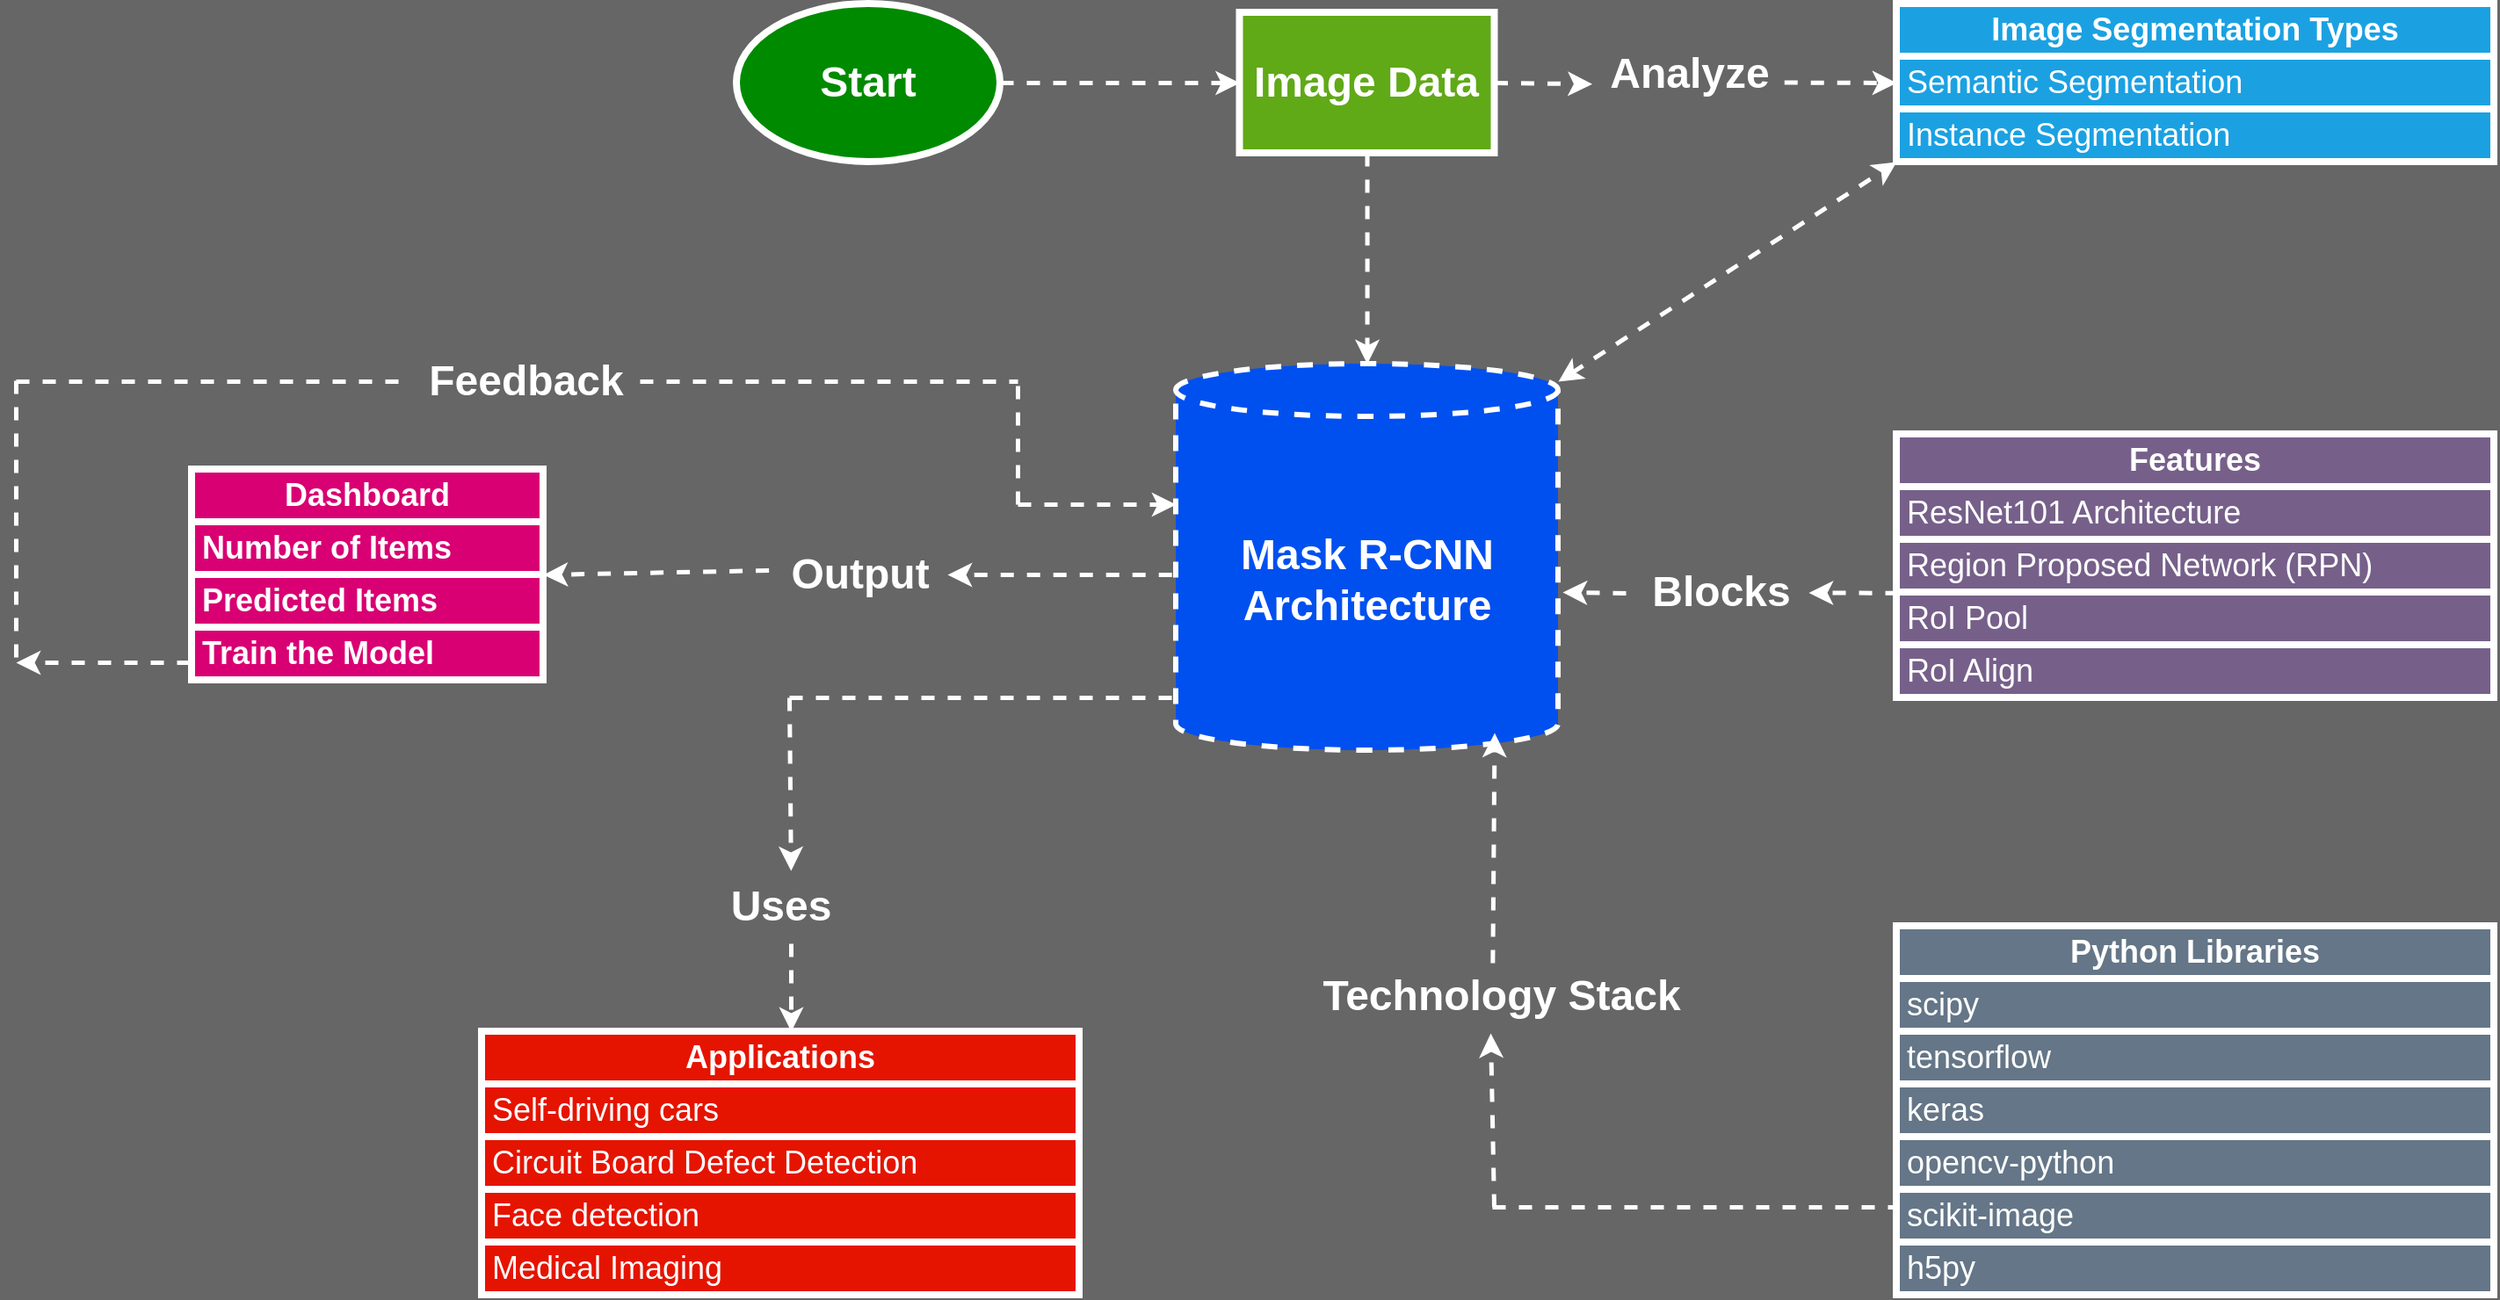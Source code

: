 <mxfile version="21.8.1" type="github" pages="3">
  <diagram name="Image Segmentation" id="VDZbJDNXe66LChUHXBfJ">
    <mxGraphModel dx="1050" dy="566" grid="1" gridSize="10" guides="1" tooltips="1" connect="1" arrows="1" fold="1" page="1" pageScale="1" pageWidth="850" pageHeight="1100" background="#666666" math="0" shadow="0">
      <root>
        <mxCell id="0" />
        <mxCell id="1" parent="0" />
        <mxCell id="cI-3nXPEl3pSKGc8Bn7F-7" style="edgeStyle=orthogonalEdgeStyle;rounded=0;orthogonalLoop=1;jettySize=auto;html=1;exitX=1;exitY=0.5;exitDx=0;exitDy=0;strokeWidth=2.5;strokeColor=#FFFFFF;dashed=1;" parent="1" source="cI-3nXPEl3pSKGc8Bn7F-1" target="cI-3nXPEl3pSKGc8Bn7F-5" edge="1">
          <mxGeometry relative="1" as="geometry" />
        </mxCell>
        <mxCell id="cI-3nXPEl3pSKGc8Bn7F-1" value="&lt;font color=&quot;#ffffff&quot; size=&quot;1&quot; style=&quot;&quot;&gt;&lt;b style=&quot;font-size: 24px;&quot;&gt;Start&lt;/b&gt;&lt;/font&gt;" style="ellipse;whiteSpace=wrap;html=1;fillColor=#008a00;strokeColor=#FFFFFF;strokeWidth=4;fontColor=#ffffff;" parent="1" vertex="1">
          <mxGeometry x="490" y="115" width="150" height="90" as="geometry" />
        </mxCell>
        <mxCell id="cI-3nXPEl3pSKGc8Bn7F-3" value="&lt;font style=&quot;font-size: 24px;&quot;&gt;&lt;b&gt;Mask R-CNN Architecture&lt;/b&gt;&lt;/font&gt;" style="shape=cylinder3;whiteSpace=wrap;html=1;boundedLbl=1;backgroundOutline=1;size=15;fillColor=#0050ef;strokeColor=#FFFFFF;strokeWidth=3;fontColor=#ffffff;dashed=1;" parent="1" vertex="1">
          <mxGeometry x="740" y="320" width="217.5" height="220" as="geometry" />
        </mxCell>
        <mxCell id="cI-3nXPEl3pSKGc8Bn7F-8" style="edgeStyle=orthogonalEdgeStyle;rounded=0;orthogonalLoop=1;jettySize=auto;html=1;exitX=0.5;exitY=1;exitDx=0;exitDy=0;strokeWidth=2.5;strokeColor=#FFFFFF;dashed=1;" parent="1" source="cI-3nXPEl3pSKGc8Bn7F-5" target="cI-3nXPEl3pSKGc8Bn7F-3" edge="1">
          <mxGeometry relative="1" as="geometry" />
        </mxCell>
        <mxCell id="cI-3nXPEl3pSKGc8Bn7F-5" value="&lt;font style=&quot;font-size: 24px;&quot;&gt;&lt;b&gt;Image Data&lt;/b&gt;&lt;/font&gt;" style="rounded=0;whiteSpace=wrap;html=1;fillColor=#60a917;strokeColor=#FFFFFF;strokeWidth=4;fontColor=#ffffff;" parent="1" vertex="1">
          <mxGeometry x="776.25" y="120" width="145" height="80" as="geometry" />
        </mxCell>
        <mxCell id="cI-3nXPEl3pSKGc8Bn7F-9" value="&lt;font style=&quot;font-size: 18px;&quot;&gt;&lt;b&gt;Dashboard&lt;/b&gt;&lt;/font&gt;" style="swimlane;fontStyle=0;childLayout=stackLayout;horizontal=1;startSize=30;horizontalStack=0;resizeParent=1;resizeParentMax=0;resizeLast=0;collapsible=1;marginBottom=0;whiteSpace=wrap;html=1;fillColor=#d80073;strokeColor=#FFFFFF;strokeWidth=4;fontColor=#ffffff;" parent="1" vertex="1">
          <mxGeometry x="180" y="380" width="200" height="120" as="geometry" />
        </mxCell>
        <mxCell id="cI-3nXPEl3pSKGc8Bn7F-10" value="&lt;font style=&quot;font-size: 18px;&quot;&gt;&lt;b&gt;Number of Items&lt;/b&gt;&lt;/font&gt;" style="text;strokeColor=#FFFFFF;fillColor=#d80073;align=left;verticalAlign=middle;spacingLeft=4;spacingRight=4;overflow=hidden;points=[[0,0.5],[1,0.5]];portConstraint=eastwest;rotatable=0;whiteSpace=wrap;html=1;strokeWidth=4;fontColor=#ffffff;" parent="cI-3nXPEl3pSKGc8Bn7F-9" vertex="1">
          <mxGeometry y="30" width="200" height="30" as="geometry" />
        </mxCell>
        <mxCell id="cI-3nXPEl3pSKGc8Bn7F-11" value="&lt;font style=&quot;font-size: 18px;&quot;&gt;&lt;b&gt;Predicted Items&lt;/b&gt;&lt;/font&gt;" style="text;strokeColor=#FFFFFF;fillColor=#d80073;align=left;verticalAlign=middle;spacingLeft=4;spacingRight=4;overflow=hidden;points=[[0,0.5],[1,0.5]];portConstraint=eastwest;rotatable=0;whiteSpace=wrap;html=1;fontColor=#ffffff;strokeWidth=4;" parent="cI-3nXPEl3pSKGc8Bn7F-9" vertex="1">
          <mxGeometry y="60" width="200" height="30" as="geometry" />
        </mxCell>
        <mxCell id="cI-3nXPEl3pSKGc8Bn7F-12" value="&lt;font style=&quot;font-size: 18px;&quot;&gt;&lt;b&gt;Train the Model&lt;/b&gt;&lt;/font&gt;" style="text;strokeColor=#FFFFFF;fillColor=#d80073;align=left;verticalAlign=middle;spacingLeft=4;spacingRight=4;overflow=hidden;points=[[0,0.5],[1,0.5]];portConstraint=eastwest;rotatable=0;whiteSpace=wrap;html=1;fontColor=#ffffff;strokeWidth=4;" parent="cI-3nXPEl3pSKGc8Bn7F-9" vertex="1">
          <mxGeometry y="90" width="200" height="30" as="geometry" />
        </mxCell>
        <mxCell id="cI-3nXPEl3pSKGc8Bn7F-20" value="" style="endArrow=none;html=1;rounded=0;strokeWidth=2.5;strokeColor=#FFFFFF;dashed=1;" parent="1" edge="1">
          <mxGeometry width="50" height="50" relative="1" as="geometry">
            <mxPoint x="80" y="487" as="sourcePoint" />
            <mxPoint x="80" y="327" as="targetPoint" />
          </mxGeometry>
        </mxCell>
        <mxCell id="cI-3nXPEl3pSKGc8Bn7F-21" value="" style="endArrow=none;html=1;rounded=0;strokeWidth=2.5;strokeColor=#FFFFFF;dashed=1;" parent="1" edge="1">
          <mxGeometry width="50" height="50" relative="1" as="geometry">
            <mxPoint x="435" y="330" as="sourcePoint" />
            <mxPoint x="650" y="330" as="targetPoint" />
          </mxGeometry>
        </mxCell>
        <mxCell id="cI-3nXPEl3pSKGc8Bn7F-23" value="" style="endArrow=classic;html=1;rounded=0;strokeWidth=2.5;strokeColor=#FFFFFF;dashed=1;" parent="1" edge="1">
          <mxGeometry width="50" height="50" relative="1" as="geometry">
            <mxPoint x="650" y="400" as="sourcePoint" />
            <mxPoint x="740" y="400" as="targetPoint" />
          </mxGeometry>
        </mxCell>
        <mxCell id="cI-3nXPEl3pSKGc8Bn7F-26" value="&lt;font style=&quot;font-size: 18px;&quot;&gt;&lt;b&gt;Features&lt;/b&gt;&lt;/font&gt;" style="swimlane;fontStyle=0;childLayout=stackLayout;horizontal=1;startSize=30;horizontalStack=0;resizeParent=1;resizeParentMax=0;resizeLast=0;collapsible=1;marginBottom=0;whiteSpace=wrap;html=1;fillColor=#76608a;strokeColor=#FFFFFF;strokeWidth=4;fontColor=#ffffff;" parent="1" vertex="1">
          <mxGeometry x="1150" y="360" width="340" height="150" as="geometry" />
        </mxCell>
        <mxCell id="cI-3nXPEl3pSKGc8Bn7F-27" value="&lt;font style=&quot;font-size: 18px;&quot;&gt;ResNet101 Architecture&lt;/font&gt;" style="text;strokeColor=#FFFFFF;fillColor=#76608a;align=left;verticalAlign=middle;spacingLeft=4;spacingRight=4;overflow=hidden;points=[[0,0.5],[1,0.5]];portConstraint=eastwest;rotatable=0;whiteSpace=wrap;html=1;fontColor=#ffffff;strokeWidth=4;" parent="cI-3nXPEl3pSKGc8Bn7F-26" vertex="1">
          <mxGeometry y="30" width="340" height="30" as="geometry" />
        </mxCell>
        <mxCell id="cI-3nXPEl3pSKGc8Bn7F-28" value="&lt;font style=&quot;font-size: 18px;&quot;&gt;Region Proposed Network (RPN)&lt;/font&gt;" style="text;strokeColor=#FFFFFF;fillColor=#76608a;align=left;verticalAlign=middle;spacingLeft=4;spacingRight=4;overflow=hidden;points=[[0,0.5],[1,0.5]];portConstraint=eastwest;rotatable=0;whiteSpace=wrap;html=1;fontColor=#ffffff;strokeWidth=4;" parent="cI-3nXPEl3pSKGc8Bn7F-26" vertex="1">
          <mxGeometry y="60" width="340" height="30" as="geometry" />
        </mxCell>
        <mxCell id="cI-3nXPEl3pSKGc8Bn7F-29" value="&lt;font style=&quot;font-size: 18px;&quot;&gt;RoI Pool&lt;/font&gt;" style="text;strokeColor=#FFFFFF;fillColor=#76608a;align=left;verticalAlign=middle;spacingLeft=4;spacingRight=4;overflow=hidden;points=[[0,0.5],[1,0.5]];portConstraint=eastwest;rotatable=0;whiteSpace=wrap;html=1;fontColor=#ffffff;strokeWidth=4;" parent="cI-3nXPEl3pSKGc8Bn7F-26" vertex="1">
          <mxGeometry y="90" width="340" height="30" as="geometry" />
        </mxCell>
        <mxCell id="cI-3nXPEl3pSKGc8Bn7F-31" value="&lt;font style=&quot;font-size: 18px;&quot;&gt;RoI Align&lt;/font&gt;" style="text;strokeColor=#FFFFFF;fillColor=#76608a;align=left;verticalAlign=middle;spacingLeft=4;spacingRight=4;overflow=hidden;points=[[0,0.5],[1,0.5]];portConstraint=eastwest;rotatable=0;whiteSpace=wrap;html=1;fontColor=#ffffff;strokeWidth=4;" parent="cI-3nXPEl3pSKGc8Bn7F-26" vertex="1">
          <mxGeometry y="120" width="340" height="30" as="geometry" />
        </mxCell>
        <mxCell id="cI-3nXPEl3pSKGc8Bn7F-32" value="" style="endArrow=classic;html=1;rounded=0;exitX=-0.04;exitY=0.512;exitDx=0;exitDy=0;exitPerimeter=0;strokeWidth=2.5;strokeColor=#FFFFFF;dashed=1;" parent="1" source="cI-3nXPEl3pSKGc8Bn7F-68" edge="1">
          <mxGeometry width="50" height="50" relative="1" as="geometry">
            <mxPoint x="1100" y="450" as="sourcePoint" />
            <mxPoint x="960" y="450" as="targetPoint" />
          </mxGeometry>
        </mxCell>
        <mxCell id="cI-3nXPEl3pSKGc8Bn7F-33" value="" style="endArrow=classic;html=1;rounded=0;strokeWidth=2.5;strokeColor=#FFFFFF;entryX=1;entryY=0.5;entryDx=0;entryDy=0;dashed=1;exitX=-0.017;exitY=0.438;exitDx=0;exitDy=0;exitPerimeter=0;" parent="1" source="xGWXvkh0VIw1AhJEihqQ-5" target="cI-3nXPEl3pSKGc8Bn7F-9" edge="1">
          <mxGeometry width="50" height="50" relative="1" as="geometry">
            <mxPoint x="460" y="440" as="sourcePoint" />
            <mxPoint x="615" y="429.66" as="targetPoint" />
          </mxGeometry>
        </mxCell>
        <mxCell id="cI-3nXPEl3pSKGc8Bn7F-36" value="&lt;font style=&quot;font-size: 18px;&quot;&gt;&lt;b&gt;Image Segmentation Types&lt;/b&gt;&lt;/font&gt;" style="swimlane;fontStyle=0;childLayout=stackLayout;horizontal=1;startSize=30;horizontalStack=0;resizeParent=1;resizeParentMax=0;resizeLast=0;collapsible=1;marginBottom=0;whiteSpace=wrap;html=1;fillColor=#1ba1e2;strokeColor=#FFFFFF;strokeWidth=4;fontColor=#ffffff;" parent="1" vertex="1">
          <mxGeometry x="1150" y="115" width="340" height="90" as="geometry" />
        </mxCell>
        <mxCell id="cI-3nXPEl3pSKGc8Bn7F-37" value="&lt;font style=&quot;font-size: 18px;&quot;&gt;Semantic Segmentation&lt;/font&gt;" style="text;strokeColor=#FFFFFF;fillColor=#1ba1e2;align=left;verticalAlign=middle;spacingLeft=4;spacingRight=4;overflow=hidden;points=[[0,0.5],[1,0.5]];portConstraint=eastwest;rotatable=0;whiteSpace=wrap;html=1;fontColor=#ffffff;strokeWidth=4;" parent="cI-3nXPEl3pSKGc8Bn7F-36" vertex="1">
          <mxGeometry y="30" width="340" height="30" as="geometry" />
        </mxCell>
        <mxCell id="cI-3nXPEl3pSKGc8Bn7F-38" value="&lt;font style=&quot;font-size: 18px;&quot;&gt;Instance Segmentation&lt;/font&gt;" style="text;strokeColor=#FFFFFF;fillColor=#1ba1e2;align=left;verticalAlign=middle;spacingLeft=4;spacingRight=4;overflow=hidden;points=[[0,0.5],[1,0.5]];portConstraint=eastwest;rotatable=0;whiteSpace=wrap;html=1;fontColor=#ffffff;strokeWidth=4;" parent="cI-3nXPEl3pSKGc8Bn7F-36" vertex="1">
          <mxGeometry y="60" width="340" height="30" as="geometry" />
        </mxCell>
        <mxCell id="cI-3nXPEl3pSKGc8Bn7F-41" value="" style="endArrow=classic;html=1;rounded=0;entryX=0;entryY=0.5;entryDx=0;entryDy=0;strokeWidth=2.5;strokeColor=#FFFFFF;exitX=0.992;exitY=0.619;exitDx=0;exitDy=0;exitPerimeter=0;dashed=1;" parent="1" source="cI-3nXPEl3pSKGc8Bn7F-64" target="cI-3nXPEl3pSKGc8Bn7F-36" edge="1">
          <mxGeometry width="50" height="50" relative="1" as="geometry">
            <mxPoint x="921.25" y="160" as="sourcePoint" />
            <mxPoint x="971.25" y="110" as="targetPoint" />
          </mxGeometry>
        </mxCell>
        <mxCell id="cI-3nXPEl3pSKGc8Bn7F-46" value="&lt;font style=&quot;font-size: 18px;&quot;&gt;&lt;b&gt;Python Libraries&lt;/b&gt;&lt;/font&gt;" style="swimlane;fontStyle=0;childLayout=stackLayout;horizontal=1;startSize=30;horizontalStack=0;resizeParent=1;resizeParentMax=0;resizeLast=0;collapsible=1;marginBottom=0;whiteSpace=wrap;html=1;fillColor=#647687;strokeColor=#FFFFFF;strokeWidth=4;fontColor=#ffffff;" parent="1" vertex="1">
          <mxGeometry x="1150" y="640" width="340" height="210" as="geometry" />
        </mxCell>
        <mxCell id="cI-3nXPEl3pSKGc8Bn7F-47" value="&lt;font style=&quot;font-size: 18px;&quot;&gt;scipy&lt;span style=&quot;white-space: pre;&quot;&gt;&#x9;&lt;/span&gt;&lt;/font&gt;" style="text;strokeColor=#FFFFFF;fillColor=#647687;align=left;verticalAlign=middle;spacingLeft=4;spacingRight=4;overflow=hidden;points=[[0,0.5],[1,0.5]];portConstraint=eastwest;rotatable=0;whiteSpace=wrap;html=1;fontColor=#ffffff;strokeWidth=4;" parent="cI-3nXPEl3pSKGc8Bn7F-46" vertex="1">
          <mxGeometry y="30" width="340" height="30" as="geometry" />
        </mxCell>
        <mxCell id="cI-3nXPEl3pSKGc8Bn7F-48" value="&lt;font style=&quot;font-size: 18px;&quot;&gt;tensorflow&lt;/font&gt;" style="text;strokeColor=#FFFFFF;fillColor=#647687;align=left;verticalAlign=middle;spacingLeft=4;spacingRight=4;overflow=hidden;points=[[0,0.5],[1,0.5]];portConstraint=eastwest;rotatable=0;whiteSpace=wrap;html=1;fontColor=#ffffff;strokeWidth=4;" parent="cI-3nXPEl3pSKGc8Bn7F-46" vertex="1">
          <mxGeometry y="60" width="340" height="30" as="geometry" />
        </mxCell>
        <mxCell id="cI-3nXPEl3pSKGc8Bn7F-49" value="&lt;font style=&quot;font-size: 18px;&quot;&gt;keras&lt;/font&gt;" style="text;strokeColor=#FFFFFF;fillColor=#647687;align=left;verticalAlign=middle;spacingLeft=4;spacingRight=4;overflow=hidden;points=[[0,0.5],[1,0.5]];portConstraint=eastwest;rotatable=0;whiteSpace=wrap;html=1;fontColor=#ffffff;strokeWidth=4;" parent="cI-3nXPEl3pSKGc8Bn7F-46" vertex="1">
          <mxGeometry y="90" width="340" height="30" as="geometry" />
        </mxCell>
        <mxCell id="cI-3nXPEl3pSKGc8Bn7F-50" value="&lt;span style=&quot;font-size: 18px;&quot;&gt;opencv-python&lt;/span&gt;" style="text;strokeColor=#FFFFFF;fillColor=#647687;align=left;verticalAlign=middle;spacingLeft=4;spacingRight=4;overflow=hidden;points=[[0,0.5],[1,0.5]];portConstraint=eastwest;rotatable=0;whiteSpace=wrap;html=1;fontColor=#ffffff;strokeWidth=4;" parent="cI-3nXPEl3pSKGc8Bn7F-46" vertex="1">
          <mxGeometry y="120" width="340" height="30" as="geometry" />
        </mxCell>
        <mxCell id="cI-3nXPEl3pSKGc8Bn7F-58" value="&lt;span style=&quot;font-size: 18px;&quot;&gt;scikit-image&lt;/span&gt;" style="text;strokeColor=#FFFFFF;fillColor=#647687;align=left;verticalAlign=middle;spacingLeft=4;spacingRight=4;overflow=hidden;points=[[0,0.5],[1,0.5]];portConstraint=eastwest;rotatable=0;whiteSpace=wrap;html=1;fontColor=#ffffff;strokeWidth=4;" parent="cI-3nXPEl3pSKGc8Bn7F-46" vertex="1">
          <mxGeometry y="150" width="340" height="30" as="geometry" />
        </mxCell>
        <mxCell id="cI-3nXPEl3pSKGc8Bn7F-59" value="&lt;span style=&quot;font-size: 18px;&quot;&gt;h5py&lt;/span&gt;" style="text;strokeColor=#FFFFFF;fillColor=#647687;align=left;verticalAlign=middle;spacingLeft=4;spacingRight=4;overflow=hidden;points=[[0,0.5],[1,0.5]];portConstraint=eastwest;rotatable=0;whiteSpace=wrap;html=1;fontColor=#ffffff;strokeWidth=4;" parent="cI-3nXPEl3pSKGc8Bn7F-46" vertex="1">
          <mxGeometry y="180" width="340" height="30" as="geometry" />
        </mxCell>
        <mxCell id="cI-3nXPEl3pSKGc8Bn7F-61" value="" style="endArrow=classic;html=1;rounded=0;strokeWidth=2.5;strokeColor=#FFFFFF;exitX=0.479;exitY=0.025;exitDx=0;exitDy=0;exitPerimeter=0;dashed=1;" parent="1" source="xGWXvkh0VIw1AhJEihqQ-1" edge="1">
          <mxGeometry width="50" height="50" relative="1" as="geometry">
            <mxPoint x="921" y="800" as="sourcePoint" />
            <mxPoint x="921.25" y="530" as="targetPoint" />
          </mxGeometry>
        </mxCell>
        <mxCell id="cI-3nXPEl3pSKGc8Bn7F-63" value="" style="endArrow=none;html=1;rounded=0;strokeColor=#FFFFFF;strokeWidth=2.5;dashed=1;" parent="1" edge="1">
          <mxGeometry width="50" height="50" relative="1" as="geometry">
            <mxPoint x="920" y="800" as="sourcePoint" />
            <mxPoint x="1150" y="800" as="targetPoint" />
          </mxGeometry>
        </mxCell>
        <mxCell id="cI-3nXPEl3pSKGc8Bn7F-65" value="" style="endArrow=classic;html=1;rounded=0;entryX=-0.002;entryY=0.641;entryDx=0;entryDy=0;strokeWidth=2.5;strokeColor=#FFFFFF;entryPerimeter=0;dashed=1;" parent="1" target="cI-3nXPEl3pSKGc8Bn7F-64" edge="1">
          <mxGeometry width="50" height="50" relative="1" as="geometry">
            <mxPoint x="921.25" y="160" as="sourcePoint" />
            <mxPoint x="1150" y="160" as="targetPoint" />
          </mxGeometry>
        </mxCell>
        <mxCell id="cI-3nXPEl3pSKGc8Bn7F-64" value="&lt;font color=&quot;#ffffff&quot; style=&quot;font-size: 24px;&quot;&gt;&lt;b&gt;Analyze&lt;/b&gt;&lt;/font&gt;" style="text;html=1;align=center;verticalAlign=middle;resizable=0;points=[];autosize=1;strokeColor=none;fillColor=none;" parent="1" vertex="1">
          <mxGeometry x="977" y="135" width="110" height="40" as="geometry" />
        </mxCell>
        <mxCell id="cI-3nXPEl3pSKGc8Bn7F-66" value="" style="endArrow=classic;startArrow=classic;html=1;rounded=0;strokeWidth=2.5;strokeColor=#FFFFFF;entryX=0;entryY=1;entryDx=0;entryDy=0;dashed=1;" parent="1" target="cI-3nXPEl3pSKGc8Bn7F-36" edge="1">
          <mxGeometry width="50" height="50" relative="1" as="geometry">
            <mxPoint x="957.5" y="330" as="sourcePoint" />
            <mxPoint x="1007.5" y="280" as="targetPoint" />
          </mxGeometry>
        </mxCell>
        <mxCell id="cI-3nXPEl3pSKGc8Bn7F-69" value="" style="endArrow=classic;html=1;rounded=0;exitX=0.003;exitY=1.013;exitDx=0;exitDy=0;exitPerimeter=0;strokeWidth=2.5;strokeColor=#FFFFFF;dashed=1;" parent="1" source="cI-3nXPEl3pSKGc8Bn7F-28" target="cI-3nXPEl3pSKGc8Bn7F-68" edge="1">
          <mxGeometry width="50" height="50" relative="1" as="geometry">
            <mxPoint x="1151" y="450" as="sourcePoint" />
            <mxPoint x="960" y="450" as="targetPoint" />
          </mxGeometry>
        </mxCell>
        <mxCell id="cI-3nXPEl3pSKGc8Bn7F-68" value="&lt;font color=&quot;#ffffff&quot; style=&quot;font-size: 24px;&quot;&gt;&lt;b&gt;Blocks&lt;/b&gt;&lt;/font&gt;" style="text;html=1;align=center;verticalAlign=middle;resizable=0;points=[];autosize=1;strokeColor=none;fillColor=none;" parent="1" vertex="1">
          <mxGeometry x="1000" y="430" width="100" height="40" as="geometry" />
        </mxCell>
        <mxCell id="cI-3nXPEl3pSKGc8Bn7F-71" value="&lt;font style=&quot;font-size: 18px;&quot;&gt;&lt;b&gt;Applications&lt;/b&gt;&lt;/font&gt;" style="swimlane;fontStyle=0;childLayout=stackLayout;horizontal=1;startSize=30;horizontalStack=0;resizeParent=1;resizeParentMax=0;resizeLast=0;collapsible=1;marginBottom=0;whiteSpace=wrap;html=1;fillColor=#e51400;strokeColor=#FFFFFF;strokeWidth=4;fontColor=#ffffff;" parent="1" vertex="1">
          <mxGeometry x="345" y="700" width="340" height="150" as="geometry" />
        </mxCell>
        <mxCell id="cI-3nXPEl3pSKGc8Bn7F-72" value="&lt;font style=&quot;font-size: 18px;&quot;&gt;Self-driving cars&lt;/font&gt;" style="text;strokeColor=#FFFFFF;fillColor=#e51400;align=left;verticalAlign=middle;spacingLeft=4;spacingRight=4;overflow=hidden;points=[[0,0.5],[1,0.5]];portConstraint=eastwest;rotatable=0;whiteSpace=wrap;html=1;fontColor=#ffffff;strokeWidth=4;" parent="cI-3nXPEl3pSKGc8Bn7F-71" vertex="1">
          <mxGeometry y="30" width="340" height="30" as="geometry" />
        </mxCell>
        <mxCell id="cI-3nXPEl3pSKGc8Bn7F-73" value="&lt;font style=&quot;font-size: 18px;&quot;&gt;Circuit Board Defect Detection&lt;/font&gt;" style="text;strokeColor=#FFFFFF;fillColor=#e51400;align=left;verticalAlign=middle;spacingLeft=4;spacingRight=4;overflow=hidden;points=[[0,0.5],[1,0.5]];portConstraint=eastwest;rotatable=0;whiteSpace=wrap;html=1;fontColor=#ffffff;strokeWidth=4;" parent="cI-3nXPEl3pSKGc8Bn7F-71" vertex="1">
          <mxGeometry y="60" width="340" height="30" as="geometry" />
        </mxCell>
        <mxCell id="cI-3nXPEl3pSKGc8Bn7F-74" value="&lt;font style=&quot;font-size: 18px;&quot;&gt;Face detection&lt;/font&gt;" style="text;strokeColor=#FFFFFF;fillColor=#e51400;align=left;verticalAlign=middle;spacingLeft=4;spacingRight=4;overflow=hidden;points=[[0,0.5],[1,0.5]];portConstraint=eastwest;rotatable=0;whiteSpace=wrap;html=1;fontColor=#ffffff;strokeWidth=4;" parent="cI-3nXPEl3pSKGc8Bn7F-71" vertex="1">
          <mxGeometry y="90" width="340" height="30" as="geometry" />
        </mxCell>
        <mxCell id="cI-3nXPEl3pSKGc8Bn7F-75" value="&lt;font style=&quot;font-size: 18px;&quot;&gt;Medical Imaging&lt;/font&gt;" style="text;strokeColor=#FFFFFF;fillColor=#e51400;align=left;verticalAlign=middle;spacingLeft=4;spacingRight=4;overflow=hidden;points=[[0,0.5],[1,0.5]];portConstraint=eastwest;rotatable=0;whiteSpace=wrap;html=1;fontColor=#ffffff;strokeWidth=4;" parent="cI-3nXPEl3pSKGc8Bn7F-71" vertex="1">
          <mxGeometry y="120" width="340" height="30" as="geometry" />
        </mxCell>
        <mxCell id="cI-3nXPEl3pSKGc8Bn7F-76" value="" style="endArrow=none;html=1;rounded=0;strokeWidth=2.5;strokeColor=#FFFFFF;dashed=1;" parent="1" edge="1">
          <mxGeometry width="50" height="50" relative="1" as="geometry">
            <mxPoint x="520" y="510" as="sourcePoint" />
            <mxPoint x="740" y="510" as="targetPoint" />
          </mxGeometry>
        </mxCell>
        <mxCell id="cI-3nXPEl3pSKGc8Bn7F-77" value="" style="endArrow=classic;html=1;rounded=0;strokeWidth=2.5;strokeColor=#FFFFFF;entryX=0.5;entryY=0;entryDx=0;entryDy=0;dashed=1;" parent="1" edge="1">
          <mxGeometry width="50" height="50" relative="1" as="geometry">
            <mxPoint x="521" y="650" as="sourcePoint" />
            <mxPoint x="521" y="700" as="targetPoint" />
          </mxGeometry>
        </mxCell>
        <mxCell id="xGWXvkh0VIw1AhJEihqQ-2" value="" style="endArrow=classic;html=1;rounded=0;strokeWidth=2.5;strokeColor=#FFFFFF;entryX=0.474;entryY=1.025;entryDx=0;entryDy=0;entryPerimeter=0;dashed=1;" parent="1" target="xGWXvkh0VIw1AhJEihqQ-1" edge="1">
          <mxGeometry width="50" height="50" relative="1" as="geometry">
            <mxPoint x="921" y="800" as="sourcePoint" />
            <mxPoint x="921.25" y="530" as="targetPoint" />
          </mxGeometry>
        </mxCell>
        <mxCell id="xGWXvkh0VIw1AhJEihqQ-1" value="&lt;font color=&quot;#ffffff&quot; style=&quot;font-size: 24px;&quot;&gt;&lt;b&gt;Technology Stack&lt;/b&gt;&lt;/font&gt;" style="text;html=1;align=center;verticalAlign=middle;resizable=0;points=[];autosize=1;strokeColor=none;fillColor=none;" parent="1" vertex="1">
          <mxGeometry x="810" y="660" width="230" height="40" as="geometry" />
        </mxCell>
        <mxCell id="xGWXvkh0VIw1AhJEihqQ-4" value="" style="endArrow=classic;html=1;rounded=0;strokeWidth=2.5;strokeColor=#FFFFFF;entryX=0.574;entryY=-0.011;entryDx=0;entryDy=0;entryPerimeter=0;dashed=1;" parent="1" target="xGWXvkh0VIw1AhJEihqQ-3" edge="1">
          <mxGeometry width="50" height="50" relative="1" as="geometry">
            <mxPoint x="520" y="510" as="sourcePoint" />
            <mxPoint x="522" y="699" as="targetPoint" />
          </mxGeometry>
        </mxCell>
        <mxCell id="xGWXvkh0VIw1AhJEihqQ-3" value="&lt;font color=&quot;#ffffff&quot; style=&quot;font-size: 24px;&quot;&gt;&lt;b&gt;Uses&lt;/b&gt;&lt;/font&gt;" style="text;html=1;align=center;verticalAlign=middle;resizable=0;points=[];autosize=1;strokeColor=none;fillColor=none;dashed=1;" parent="1" vertex="1">
          <mxGeometry x="475" y="609" width="80" height="40" as="geometry" />
        </mxCell>
        <mxCell id="xGWXvkh0VIw1AhJEihqQ-6" value="" style="endArrow=classic;html=1;rounded=0;exitX=-0.011;exitY=0.651;exitDx=0;exitDy=0;exitPerimeter=0;strokeWidth=2.5;strokeColor=#FFFFFF;dashed=1;" parent="1" edge="1">
          <mxGeometry width="50" height="50" relative="1" as="geometry">
            <mxPoint x="737.608" y="440" as="sourcePoint" />
            <mxPoint x="610" y="440" as="targetPoint" />
          </mxGeometry>
        </mxCell>
        <mxCell id="xGWXvkh0VIw1AhJEihqQ-5" value="&lt;font color=&quot;#ffffff&quot; style=&quot;font-size: 24px;&quot;&gt;&lt;b&gt;Output&lt;/b&gt;&lt;/font&gt;" style="text;html=1;align=center;verticalAlign=middle;resizable=0;points=[];autosize=1;strokeColor=none;fillColor=none;" parent="1" vertex="1">
          <mxGeometry x="510" y="420" width="100" height="40" as="geometry" />
        </mxCell>
        <mxCell id="K0u4X32uNmF1v8A41TFT-5" value="" style="endArrow=none;html=1;rounded=0;strokeWidth=2.5;strokeColor=#FFFFFF;dashed=1;" parent="1" edge="1">
          <mxGeometry width="50" height="50" relative="1" as="geometry">
            <mxPoint x="80" y="330" as="sourcePoint" />
            <mxPoint x="305" y="330" as="targetPoint" />
          </mxGeometry>
        </mxCell>
        <mxCell id="K0u4X32uNmF1v8A41TFT-3" value="&lt;font color=&quot;#ffffff&quot; style=&quot;font-size: 24px;&quot;&gt;&lt;b&gt;Feedback&lt;/b&gt;&lt;/font&gt;" style="text;html=1;align=center;verticalAlign=middle;resizable=0;points=[];autosize=1;strokeColor=none;fillColor=none;" parent="1" vertex="1">
          <mxGeometry x="305" y="310" width="130" height="40" as="geometry" />
        </mxCell>
        <mxCell id="K0u4X32uNmF1v8A41TFT-6" value="" style="endArrow=none;html=1;rounded=0;strokeWidth=2.5;strokeColor=#FFFFFF;dashed=1;" parent="1" edge="1">
          <mxGeometry width="50" height="50" relative="1" as="geometry">
            <mxPoint x="650" y="400" as="sourcePoint" />
            <mxPoint x="650" y="330" as="targetPoint" />
          </mxGeometry>
        </mxCell>
        <mxCell id="K0u4X32uNmF1v8A41TFT-7" value="" style="endArrow=classic;html=1;rounded=0;strokeWidth=2.5;strokeColor=#FFFFFF;dashed=1;exitX=-0.017;exitY=0.438;exitDx=0;exitDy=0;exitPerimeter=0;" parent="1" edge="1">
          <mxGeometry width="50" height="50" relative="1" as="geometry">
            <mxPoint x="179" y="490" as="sourcePoint" />
            <mxPoint x="80" y="490" as="targetPoint" />
          </mxGeometry>
        </mxCell>
      </root>
    </mxGraphModel>
  </diagram>
  <diagram id="LyuhVKvEFQHmscAdJ7Vu" name="R-CNN">
    <mxGraphModel dx="1050" dy="566" grid="1" gridSize="10" guides="1" tooltips="1" connect="1" arrows="1" fold="1" page="1" pageScale="1" pageWidth="850" pageHeight="1100" background="#666666" math="0" shadow="0">
      <root>
        <mxCell id="0" />
        <mxCell id="1" parent="0" />
        <mxCell id="taaxV8lZlNzseTco0LrO-1" style="edgeStyle=orthogonalEdgeStyle;rounded=0;orthogonalLoop=1;jettySize=auto;html=1;exitX=1;exitY=0.5;exitDx=0;exitDy=0;strokeWidth=2.5;strokeColor=#FFFFFF;dashed=1;" parent="1" source="taaxV8lZlNzseTco0LrO-2" target="taaxV8lZlNzseTco0LrO-3" edge="1">
          <mxGeometry relative="1" as="geometry" />
        </mxCell>
        <mxCell id="taaxV8lZlNzseTco0LrO-2" value="&lt;font color=&quot;#ffffff&quot; size=&quot;1&quot; style=&quot;&quot;&gt;&lt;b style=&quot;font-size: 24px;&quot;&gt;Start&lt;/b&gt;&lt;/font&gt;" style="ellipse;whiteSpace=wrap;html=1;fillColor=#008a00;strokeColor=#FFFFFF;strokeWidth=4;fontColor=#ffffff;" parent="1" vertex="1">
          <mxGeometry x="50" y="80" width="150" height="90" as="geometry" />
        </mxCell>
        <mxCell id="taaxV8lZlNzseTco0LrO-3" value="&lt;font style=&quot;font-size: 24px;&quot;&gt;&lt;b&gt;Image Data&lt;/b&gt;&lt;/font&gt;" style="rounded=0;whiteSpace=wrap;html=1;fillColor=#60a917;strokeColor=#FFFFFF;strokeWidth=4;fontColor=#ffffff;" parent="1" vertex="1">
          <mxGeometry x="320" y="85" width="145" height="80" as="geometry" />
        </mxCell>
        <mxCell id="62w2BVNY9cmcZPS4s7MT-1" value="&lt;font style=&quot;font-size: 24px;&quot;&gt;&lt;b&gt;CNN Architecture&lt;/b&gt;&lt;/font&gt;" style="shape=cylinder3;whiteSpace=wrap;html=1;boundedLbl=1;backgroundOutline=1;size=15;fillColor=#0050ef;strokeColor=#FFFFFF;strokeWidth=3;fontColor=#ffffff;dashed=1;" parent="1" vertex="1">
          <mxGeometry x="750" y="250" width="180" height="200" as="geometry" />
        </mxCell>
        <mxCell id="yRvQOz5cCGYs0lB3Y65y-1" value="&lt;font style=&quot;font-size: 18px;&quot;&gt;&lt;b&gt;Selective Search Algorithm&lt;/b&gt;&lt;/font&gt;" style="swimlane;fontStyle=0;childLayout=stackLayout;horizontal=1;startSize=30;horizontalStack=0;resizeParent=1;resizeParentMax=0;resizeLast=0;collapsible=1;marginBottom=0;whiteSpace=wrap;html=1;fillColor=#1ba1e2;strokeColor=#FFFFFF;strokeWidth=4;fontColor=#ffffff;" parent="1" vertex="1">
          <mxGeometry x="700" y="75" width="340" height="90" as="geometry" />
        </mxCell>
        <mxCell id="yRvQOz5cCGYs0lB3Y65y-2" value="&lt;span style=&quot;font-size: 18px;&quot;&gt;Extract Region Proposals&lt;/span&gt;" style="text;strokeColor=#FFFFFF;fillColor=#1ba1e2;align=left;verticalAlign=middle;spacingLeft=4;spacingRight=4;overflow=hidden;points=[[0,0.5],[1,0.5]];portConstraint=eastwest;rotatable=0;whiteSpace=wrap;html=1;fontColor=#ffffff;strokeWidth=4;" parent="yRvQOz5cCGYs0lB3Y65y-1" vertex="1">
          <mxGeometry y="30" width="340" height="30" as="geometry" />
        </mxCell>
        <mxCell id="yRvQOz5cCGYs0lB3Y65y-3" value="&lt;font style=&quot;font-size: 18px;&quot;&gt;Wrapped Region&lt;/font&gt;" style="text;strokeColor=#FFFFFF;fillColor=#1ba1e2;align=left;verticalAlign=middle;spacingLeft=4;spacingRight=4;overflow=hidden;points=[[0,0.5],[1,0.5]];portConstraint=eastwest;rotatable=0;whiteSpace=wrap;html=1;fontColor=#ffffff;strokeWidth=4;" parent="yRvQOz5cCGYs0lB3Y65y-1" vertex="1">
          <mxGeometry y="60" width="340" height="30" as="geometry" />
        </mxCell>
        <mxCell id="C8lGOD2fUkUajwvmhkTP-1" value="&lt;font style=&quot;font-size: 18px;&quot;&gt;&lt;b&gt;Classification&lt;/b&gt;&lt;/font&gt;" style="swimlane;fontStyle=0;childLayout=stackLayout;horizontal=1;startSize=30;horizontalStack=0;resizeParent=1;resizeParentMax=0;resizeLast=0;collapsible=1;marginBottom=0;whiteSpace=wrap;html=1;fillColor=#d80073;strokeColor=#FFFFFF;strokeWidth=4;fontColor=#ffffff;" parent="1" vertex="1">
          <mxGeometry x="180" y="310" width="200" height="120" as="geometry" />
        </mxCell>
        <mxCell id="C8lGOD2fUkUajwvmhkTP-2" value="&lt;font style=&quot;font-size: 18px;&quot;&gt;&lt;b&gt;Objects&lt;/b&gt;&lt;/font&gt;" style="text;strokeColor=#FFFFFF;fillColor=#d80073;align=left;verticalAlign=middle;spacingLeft=4;spacingRight=4;overflow=hidden;points=[[0,0.5],[1,0.5]];portConstraint=eastwest;rotatable=0;whiteSpace=wrap;html=1;strokeWidth=4;fontColor=#ffffff;" parent="C8lGOD2fUkUajwvmhkTP-1" vertex="1">
          <mxGeometry y="30" width="200" height="30" as="geometry" />
        </mxCell>
        <mxCell id="C8lGOD2fUkUajwvmhkTP-3" value="&lt;font style=&quot;font-size: 18px;&quot;&gt;&lt;b&gt;Persons&lt;/b&gt;&lt;/font&gt;" style="text;strokeColor=#FFFFFF;fillColor=#d80073;align=left;verticalAlign=middle;spacingLeft=4;spacingRight=4;overflow=hidden;points=[[0,0.5],[1,0.5]];portConstraint=eastwest;rotatable=0;whiteSpace=wrap;html=1;fontColor=#ffffff;strokeWidth=4;" parent="C8lGOD2fUkUajwvmhkTP-1" vertex="1">
          <mxGeometry y="60" width="200" height="30" as="geometry" />
        </mxCell>
        <mxCell id="C8lGOD2fUkUajwvmhkTP-4" value="&lt;font style=&quot;font-size: 18px;&quot;&gt;&lt;b&gt;Train the Model&lt;/b&gt;&lt;/font&gt;" style="text;strokeColor=#FFFFFF;fillColor=#d80073;align=left;verticalAlign=middle;spacingLeft=4;spacingRight=4;overflow=hidden;points=[[0,0.5],[1,0.5]];portConstraint=eastwest;rotatable=0;whiteSpace=wrap;html=1;fontColor=#ffffff;strokeWidth=4;" parent="C8lGOD2fUkUajwvmhkTP-1" vertex="1">
          <mxGeometry y="90" width="200" height="30" as="geometry" />
        </mxCell>
        <mxCell id="C8lGOD2fUkUajwvmhkTP-5" value="" style="endArrow=classic;html=1;rounded=0;strokeWidth=2.5;strokeColor=#FFFFFF;entryX=1;entryY=0.5;entryDx=0;entryDy=0;dashed=1;" parent="1" target="C8lGOD2fUkUajwvmhkTP-1" edge="1">
          <mxGeometry width="50" height="50" relative="1" as="geometry">
            <mxPoint x="510" y="370" as="sourcePoint" />
            <mxPoint x="615" y="359.66" as="targetPoint" />
          </mxGeometry>
        </mxCell>
        <mxCell id="C8lGOD2fUkUajwvmhkTP-6" value="" style="endArrow=classic;html=1;rounded=0;exitX=-0.023;exitY=0.6;exitDx=0;exitDy=0;exitPerimeter=0;strokeWidth=2.5;strokeColor=#FFFFFF;dashed=1;" parent="1" source="62w2BVNY9cmcZPS4s7MT-1" edge="1">
          <mxGeometry width="50" height="50" relative="1" as="geometry">
            <mxPoint x="737.608" y="370" as="sourcePoint" />
            <mxPoint x="610" y="370" as="targetPoint" />
          </mxGeometry>
        </mxCell>
        <mxCell id="C8lGOD2fUkUajwvmhkTP-7" value="&lt;font color=&quot;#ffffff&quot; style=&quot;font-size: 24px;&quot;&gt;&lt;b&gt;Output&lt;/b&gt;&lt;/font&gt;" style="text;html=1;align=center;verticalAlign=middle;resizable=0;points=[];autosize=1;strokeColor=none;fillColor=none;" parent="1" vertex="1">
          <mxGeometry x="510" y="350" width="100" height="40" as="geometry" />
        </mxCell>
        <mxCell id="BqOnjtrcLX1FUVBq6vVT-1" value="" style="endArrow=none;html=1;rounded=0;strokeWidth=2.5;strokeColor=#FFFFFF;dashed=1;" parent="1" edge="1">
          <mxGeometry width="50" height="50" relative="1" as="geometry">
            <mxPoint x="80" y="407" as="sourcePoint" />
            <mxPoint x="80" y="247" as="targetPoint" />
          </mxGeometry>
        </mxCell>
        <mxCell id="BqOnjtrcLX1FUVBq6vVT-2" value="" style="endArrow=none;html=1;rounded=0;strokeWidth=2.5;strokeColor=#FFFFFF;dashed=1;" parent="1" edge="1">
          <mxGeometry width="50" height="50" relative="1" as="geometry">
            <mxPoint x="435" y="250" as="sourcePoint" />
            <mxPoint x="650" y="250" as="targetPoint" />
          </mxGeometry>
        </mxCell>
        <mxCell id="BqOnjtrcLX1FUVBq6vVT-3" value="" style="endArrow=classic;html=1;rounded=0;strokeWidth=2.5;strokeColor=#FFFFFF;dashed=1;entryX=-0.006;entryY=0.353;entryDx=0;entryDy=0;entryPerimeter=0;" parent="1" target="62w2BVNY9cmcZPS4s7MT-1" edge="1">
          <mxGeometry width="50" height="50" relative="1" as="geometry">
            <mxPoint x="650" y="320" as="sourcePoint" />
            <mxPoint x="740" y="320" as="targetPoint" />
          </mxGeometry>
        </mxCell>
        <mxCell id="BqOnjtrcLX1FUVBq6vVT-4" value="" style="endArrow=none;html=1;rounded=0;strokeWidth=2.5;strokeColor=#FFFFFF;dashed=1;" parent="1" edge="1">
          <mxGeometry width="50" height="50" relative="1" as="geometry">
            <mxPoint x="80" y="250" as="sourcePoint" />
            <mxPoint x="305" y="250" as="targetPoint" />
          </mxGeometry>
        </mxCell>
        <mxCell id="BqOnjtrcLX1FUVBq6vVT-5" value="&lt;font color=&quot;#ffffff&quot; style=&quot;font-size: 24px;&quot;&gt;&lt;b&gt;Feedback&lt;/b&gt;&lt;/font&gt;" style="text;html=1;align=center;verticalAlign=middle;resizable=0;points=[];autosize=1;strokeColor=none;fillColor=none;" parent="1" vertex="1">
          <mxGeometry x="305" y="230" width="130" height="40" as="geometry" />
        </mxCell>
        <mxCell id="BqOnjtrcLX1FUVBq6vVT-6" value="" style="endArrow=none;html=1;rounded=0;strokeWidth=2.5;strokeColor=#FFFFFF;dashed=1;" parent="1" edge="1">
          <mxGeometry width="50" height="50" relative="1" as="geometry">
            <mxPoint x="650" y="320" as="sourcePoint" />
            <mxPoint x="650" y="250" as="targetPoint" />
          </mxGeometry>
        </mxCell>
        <mxCell id="BqOnjtrcLX1FUVBq6vVT-7" value="" style="endArrow=classic;html=1;rounded=0;strokeWidth=2.5;strokeColor=#FFFFFF;dashed=1;exitX=-0.017;exitY=0.438;exitDx=0;exitDy=0;exitPerimeter=0;" parent="1" edge="1">
          <mxGeometry width="50" height="50" relative="1" as="geometry">
            <mxPoint x="179" y="410" as="sourcePoint" />
            <mxPoint x="80" y="410" as="targetPoint" />
          </mxGeometry>
        </mxCell>
        <mxCell id="SGBL82qGZchss18eTTzz-1" value="&lt;font style=&quot;font-size: 18px;&quot;&gt;&lt;b&gt;Layers&lt;/b&gt;&lt;/font&gt;" style="swimlane;fontStyle=0;childLayout=stackLayout;horizontal=1;startSize=30;horizontalStack=0;resizeParent=1;resizeParentMax=0;resizeLast=0;collapsible=1;marginBottom=0;whiteSpace=wrap;html=1;fillColor=#76608a;strokeColor=#FFFFFF;strokeWidth=4;fontColor=#ffffff;" parent="1" vertex="1">
          <mxGeometry x="1160" y="280" width="340" height="180" as="geometry" />
        </mxCell>
        <mxCell id="SGBL82qGZchss18eTTzz-2" value="&lt;font style=&quot;font-size: 18px;&quot;&gt;Input Layer&lt;/font&gt;" style="text;strokeColor=#FFFFFF;fillColor=#76608a;align=left;verticalAlign=middle;spacingLeft=4;spacingRight=4;overflow=hidden;points=[[0,0.5],[1,0.5]];portConstraint=eastwest;rotatable=0;whiteSpace=wrap;html=1;fontColor=#ffffff;strokeWidth=4;" parent="SGBL82qGZchss18eTTzz-1" vertex="1">
          <mxGeometry y="30" width="340" height="30" as="geometry" />
        </mxCell>
        <mxCell id="SGBL82qGZchss18eTTzz-3" value="&lt;font style=&quot;font-size: 18px;&quot;&gt;Convolution Layer&lt;/font&gt;" style="text;strokeColor=#FFFFFF;fillColor=#76608a;align=left;verticalAlign=middle;spacingLeft=4;spacingRight=4;overflow=hidden;points=[[0,0.5],[1,0.5]];portConstraint=eastwest;rotatable=0;whiteSpace=wrap;html=1;fontColor=#ffffff;strokeWidth=4;" parent="SGBL82qGZchss18eTTzz-1" vertex="1">
          <mxGeometry y="60" width="340" height="30" as="geometry" />
        </mxCell>
        <mxCell id="SGBL82qGZchss18eTTzz-4" value="&lt;font style=&quot;font-size: 18px;&quot;&gt;ReLU Layer&lt;/font&gt;" style="text;strokeColor=#FFFFFF;fillColor=#76608a;align=left;verticalAlign=middle;spacingLeft=4;spacingRight=4;overflow=hidden;points=[[0,0.5],[1,0.5]];portConstraint=eastwest;rotatable=0;whiteSpace=wrap;html=1;fontColor=#ffffff;strokeWidth=4;" parent="SGBL82qGZchss18eTTzz-1" vertex="1">
          <mxGeometry y="90" width="340" height="30" as="geometry" />
        </mxCell>
        <mxCell id="SGBL82qGZchss18eTTzz-5" value="&lt;font style=&quot;font-size: 18px;&quot;&gt;Pooling Layer&lt;/font&gt;" style="text;strokeColor=#FFFFFF;fillColor=#76608a;align=left;verticalAlign=middle;spacingLeft=4;spacingRight=4;overflow=hidden;points=[[0,0.5],[1,0.5]];portConstraint=eastwest;rotatable=0;whiteSpace=wrap;html=1;fontColor=#ffffff;strokeWidth=4;" parent="SGBL82qGZchss18eTTzz-1" vertex="1">
          <mxGeometry y="120" width="340" height="30" as="geometry" />
        </mxCell>
        <mxCell id="JwW1dB1Zb-7v55hPrhKj-7" value="&lt;font style=&quot;font-size: 18px;&quot;&gt;Fully connected Layer&lt;/font&gt;" style="text;strokeColor=#FFFFFF;fillColor=#76608a;align=left;verticalAlign=middle;spacingLeft=4;spacingRight=4;overflow=hidden;points=[[0,0.5],[1,0.5]];portConstraint=eastwest;rotatable=0;whiteSpace=wrap;html=1;fontColor=#ffffff;strokeWidth=4;" parent="SGBL82qGZchss18eTTzz-1" vertex="1">
          <mxGeometry y="150" width="340" height="30" as="geometry" />
        </mxCell>
        <mxCell id="JwW1dB1Zb-7v55hPrhKj-4" value="" style="endArrow=classic;html=1;rounded=0;exitX=-0.04;exitY=0.512;exitDx=0;exitDy=0;exitPerimeter=0;strokeWidth=2.5;strokeColor=#FFFFFF;dashed=1;" parent="1" source="JwW1dB1Zb-7v55hPrhKj-6" edge="1">
          <mxGeometry width="50" height="50" relative="1" as="geometry">
            <mxPoint x="1070" y="360" as="sourcePoint" />
            <mxPoint x="930" y="360" as="targetPoint" />
          </mxGeometry>
        </mxCell>
        <mxCell id="JwW1dB1Zb-7v55hPrhKj-5" value="" style="endArrow=classic;html=1;rounded=0;exitX=-0.006;exitY=0.719;exitDx=0;exitDy=0;strokeWidth=2.5;strokeColor=#FFFFFF;dashed=1;exitPerimeter=0;" parent="1" source="SGBL82qGZchss18eTTzz-3" target="JwW1dB1Zb-7v55hPrhKj-6" edge="1">
          <mxGeometry width="50" height="50" relative="1" as="geometry">
            <mxPoint x="1121" y="360" as="sourcePoint" />
            <mxPoint x="930" y="360" as="targetPoint" />
          </mxGeometry>
        </mxCell>
        <mxCell id="JwW1dB1Zb-7v55hPrhKj-6" value="&lt;font color=&quot;#ffffff&quot; style=&quot;font-size: 24px;&quot;&gt;&lt;b&gt;Blocks&lt;/b&gt;&lt;/font&gt;" style="text;html=1;align=center;verticalAlign=middle;resizable=0;points=[];autosize=1;strokeColor=none;fillColor=none;" parent="1" vertex="1">
          <mxGeometry x="987" y="340" width="100" height="40" as="geometry" />
        </mxCell>
        <mxCell id="Ux9IKv0UqnQ_99cdfFbe-1" value="&lt;span style=&quot;font-size: 18px;&quot;&gt;&lt;b&gt;Pooling&lt;/b&gt;&lt;/span&gt;" style="swimlane;fontStyle=0;childLayout=stackLayout;horizontal=1;startSize=30;horizontalStack=0;resizeParent=1;resizeParentMax=0;resizeLast=0;collapsible=1;marginBottom=0;whiteSpace=wrap;html=1;fillColor=#e51400;strokeColor=#FFFFFF;strokeWidth=4;fontColor=#ffffff;" parent="1" vertex="1">
          <mxGeometry x="1730" y="360" width="340" height="90" as="geometry" />
        </mxCell>
        <mxCell id="Ux9IKv0UqnQ_99cdfFbe-2" value="&lt;font style=&quot;font-size: 18px;&quot;&gt;Max Pooling&lt;/font&gt;" style="text;strokeColor=#FFFFFF;fillColor=#e51400;align=left;verticalAlign=middle;spacingLeft=4;spacingRight=4;overflow=hidden;points=[[0,0.5],[1,0.5]];portConstraint=eastwest;rotatable=0;whiteSpace=wrap;html=1;fontColor=#ffffff;strokeWidth=4;" parent="Ux9IKv0UqnQ_99cdfFbe-1" vertex="1">
          <mxGeometry y="30" width="340" height="30" as="geometry" />
        </mxCell>
        <mxCell id="Ux9IKv0UqnQ_99cdfFbe-3" value="&lt;font style=&quot;font-size: 18px;&quot;&gt;Average Pooling&lt;/font&gt;" style="text;strokeColor=#FFFFFF;fillColor=#e51400;align=left;verticalAlign=middle;spacingLeft=4;spacingRight=4;overflow=hidden;points=[[0,0.5],[1,0.5]];portConstraint=eastwest;rotatable=0;whiteSpace=wrap;html=1;fontColor=#ffffff;strokeWidth=4;" parent="Ux9IKv0UqnQ_99cdfFbe-1" vertex="1">
          <mxGeometry y="60" width="340" height="30" as="geometry" />
        </mxCell>
        <mxCell id="34gPTe_afYEZlVnfMv8Y-1" value="" style="endArrow=classic;html=1;rounded=0;entryX=0;entryY=0.5;entryDx=0;entryDy=0;strokeWidth=2.5;strokeColor=#FFFFFF;exitX=0.992;exitY=0.619;exitDx=0;exitDy=0;exitPerimeter=0;dashed=1;" parent="1" source="34gPTe_afYEZlVnfMv8Y-3" edge="1">
          <mxGeometry width="50" height="50" relative="1" as="geometry">
            <mxPoint x="1501.25" y="415" as="sourcePoint" />
            <mxPoint x="1730" y="415" as="targetPoint" />
          </mxGeometry>
        </mxCell>
        <mxCell id="34gPTe_afYEZlVnfMv8Y-2" value="" style="endArrow=classic;html=1;rounded=0;entryX=0.015;entryY=0.617;entryDx=0;entryDy=0;strokeWidth=2.5;strokeColor=#FFFFFF;entryPerimeter=0;dashed=1;" parent="1" target="34gPTe_afYEZlVnfMv8Y-3" edge="1">
          <mxGeometry width="50" height="50" relative="1" as="geometry">
            <mxPoint x="1501.25" y="415" as="sourcePoint" />
            <mxPoint x="1730" y="415" as="targetPoint" />
          </mxGeometry>
        </mxCell>
        <mxCell id="34gPTe_afYEZlVnfMv8Y-3" value="&lt;font color=&quot;#ffffff&quot; style=&quot;font-size: 24px;&quot;&gt;&lt;b&gt;Types&lt;/b&gt;&lt;/font&gt;" style="text;html=1;align=center;verticalAlign=middle;resizable=0;points=[];autosize=1;strokeColor=none;fillColor=none;" parent="1" vertex="1">
          <mxGeometry x="1569" y="391" width="90" height="40" as="geometry" />
        </mxCell>
        <mxCell id="CCCz38IgYx6UA9VbGHYu-1" value="" style="endArrow=classic;html=1;rounded=0;entryX=0;entryY=0.5;entryDx=0;entryDy=0;strokeWidth=2.5;strokeColor=#FFFFFF;exitX=0.992;exitY=0.619;exitDx=0;exitDy=0;exitPerimeter=0;dashed=1;" parent="1" source="CCCz38IgYx6UA9VbGHYu-3" edge="1">
          <mxGeometry width="50" height="50" relative="1" as="geometry">
            <mxPoint x="470" y="125" as="sourcePoint" />
            <mxPoint x="698.75" y="125" as="targetPoint" />
          </mxGeometry>
        </mxCell>
        <mxCell id="CCCz38IgYx6UA9VbGHYu-2" value="" style="endArrow=classic;html=1;rounded=0;entryX=-0.002;entryY=0.641;entryDx=0;entryDy=0;strokeWidth=2.5;strokeColor=#FFFFFF;entryPerimeter=0;dashed=1;" parent="1" target="CCCz38IgYx6UA9VbGHYu-3" edge="1">
          <mxGeometry width="50" height="50" relative="1" as="geometry">
            <mxPoint x="470" y="125" as="sourcePoint" />
            <mxPoint x="698.75" y="125" as="targetPoint" />
          </mxGeometry>
        </mxCell>
        <mxCell id="CCCz38IgYx6UA9VbGHYu-3" value="&lt;font color=&quot;#ffffff&quot; style=&quot;font-size: 24px;&quot;&gt;&lt;b&gt;Analyze&lt;/b&gt;&lt;/font&gt;" style="text;html=1;align=center;verticalAlign=middle;resizable=0;points=[];autosize=1;strokeColor=none;fillColor=none;" parent="1" vertex="1">
          <mxGeometry x="525.75" y="100" width="110" height="40" as="geometry" />
        </mxCell>
        <mxCell id="1UcrfLYV2oR4DGhKaFkZ-1" style="edgeStyle=orthogonalEdgeStyle;rounded=0;orthogonalLoop=1;jettySize=auto;html=1;strokeWidth=2.5;strokeColor=#FFFFFF;dashed=1;entryX=0.555;entryY=-0.002;entryDx=0;entryDy=0;entryPerimeter=0;" parent="1" target="62w2BVNY9cmcZPS4s7MT-1" edge="1">
          <mxGeometry relative="1" as="geometry">
            <mxPoint x="850" y="166" as="sourcePoint" />
            <mxPoint x="849" y="246" as="targetPoint" />
          </mxGeometry>
        </mxCell>
        <mxCell id="gx-Hzq3GcnercZ0T0bTf-1" value="&lt;font style=&quot;font-size: 18px;&quot;&gt;&lt;b&gt;Algorithms&lt;/b&gt;&lt;/font&gt;" style="swimlane;fontStyle=0;childLayout=stackLayout;horizontal=1;startSize=30;horizontalStack=0;resizeParent=1;resizeParentMax=0;resizeLast=0;collapsible=1;marginBottom=0;whiteSpace=wrap;html=1;fillColor=#e51400;strokeColor=#FFFFFF;strokeWidth=4;fontColor=#ffffff;" parent="1" vertex="1">
          <mxGeometry x="690" y="584" width="340" height="90" as="geometry" />
        </mxCell>
        <mxCell id="dIVSGm5d2mJ2MEJkbvIE-3" value="&lt;font style=&quot;font-size: 18px;&quot;&gt;Support Vector Machine&lt;/font&gt;" style="text;strokeColor=#FFFFFF;fillColor=#e51400;align=left;verticalAlign=middle;spacingLeft=4;spacingRight=4;overflow=hidden;points=[[0,0.5],[1,0.5]];portConstraint=eastwest;rotatable=0;whiteSpace=wrap;html=1;fontColor=#ffffff;strokeWidth=4;" parent="gx-Hzq3GcnercZ0T0bTf-1" vertex="1">
          <mxGeometry y="30" width="340" height="30" as="geometry" />
        </mxCell>
        <mxCell id="gx-Hzq3GcnercZ0T0bTf-3" value="&lt;font style=&quot;font-size: 18px;&quot;&gt;Bounding Box Regressor&lt;/font&gt;" style="text;strokeColor=#FFFFFF;fillColor=#e51400;align=left;verticalAlign=middle;spacingLeft=4;spacingRight=4;overflow=hidden;points=[[0,0.5],[1,0.5]];portConstraint=eastwest;rotatable=0;whiteSpace=wrap;html=1;fontColor=#ffffff;strokeWidth=4;" parent="gx-Hzq3GcnercZ0T0bTf-1" vertex="1">
          <mxGeometry y="60" width="340" height="30" as="geometry" />
        </mxCell>
        <mxCell id="gx-Hzq3GcnercZ0T0bTf-6" style="edgeStyle=orthogonalEdgeStyle;rounded=0;orthogonalLoop=1;jettySize=auto;html=1;strokeWidth=2.5;strokeColor=#FFFFFF;dashed=1;exitX=0.469;exitY=0.007;exitDx=0;exitDy=0;exitPerimeter=0;" parent="1" source="gx-Hzq3GcnercZ0T0bTf-1" edge="1">
          <mxGeometry relative="1" as="geometry">
            <mxPoint x="849" y="560" as="sourcePoint" />
            <mxPoint x="849" y="450" as="targetPoint" />
          </mxGeometry>
        </mxCell>
        <mxCell id="dIVSGm5d2mJ2MEJkbvIE-1" value="&lt;font style=&quot;font-size: 24px;&quot; color=&quot;#ffffff&quot;&gt;&lt;b&gt;AlexNet&lt;/b&gt;&lt;/font&gt;" style="shape=process;whiteSpace=wrap;html=1;backgroundOutline=1;fillColor=#fa6800;fontColor=#000000;strokeColor=#FFFFFF;strokeWidth=2.5;" parent="1" vertex="1">
          <mxGeometry x="290" y="574" width="195" height="100" as="geometry" />
        </mxCell>
        <mxCell id="dIVSGm5d2mJ2MEJkbvIE-2" style="edgeStyle=orthogonalEdgeStyle;rounded=0;orthogonalLoop=1;jettySize=auto;html=1;strokeWidth=2.5;strokeColor=#FFFFFF;dashed=1;entryX=0.996;entryY=0.391;entryDx=0;entryDy=0;entryPerimeter=0;exitX=-0.004;exitY=0.306;exitDx=0;exitDy=0;exitPerimeter=0;" parent="1" source="dIVSGm5d2mJ2MEJkbvIE-3" edge="1">
          <mxGeometry relative="1" as="geometry">
            <mxPoint x="680" y="623" as="sourcePoint" />
            <mxPoint x="484.22" y="623.1" as="targetPoint" />
          </mxGeometry>
        </mxCell>
        <mxCell id="EGP5b8BH7kF9UcLtcS-L-1" value="" style="endArrow=none;html=1;rounded=0;strokeWidth=2.5;strokeColor=#FFFFFF;dashed=1;entryX=0;entryY=1;entryDx=0;entryDy=-15;entryPerimeter=0;" parent="1" edge="1">
          <mxGeometry width="50" height="50" relative="1" as="geometry">
            <mxPoint x="520" y="420" as="sourcePoint" />
            <mxPoint x="750" y="420.0" as="targetPoint" />
          </mxGeometry>
        </mxCell>
        <mxCell id="EGP5b8BH7kF9UcLtcS-L-2" value="" style="endArrow=classic;html=1;rounded=0;strokeWidth=2.5;strokeColor=#FFFFFF;dashed=1;" parent="1" edge="1">
          <mxGeometry width="50" height="50" relative="1" as="geometry">
            <mxPoint x="160" y="623" as="sourcePoint" />
            <mxPoint x="290" y="623.33" as="targetPoint" />
          </mxGeometry>
        </mxCell>
        <mxCell id="wiIu3lcKRW0ApQjpsQID-1" value="" style="endArrow=none;html=1;rounded=0;strokeWidth=2.5;strokeColor=#FFFFFF;dashed=1;" parent="1" edge="1">
          <mxGeometry width="50" height="50" relative="1" as="geometry">
            <mxPoint x="160" y="623" as="sourcePoint" />
            <mxPoint x="160" y="520" as="targetPoint" />
          </mxGeometry>
        </mxCell>
        <mxCell id="wiIu3lcKRW0ApQjpsQID-2" value="" style="endArrow=none;html=1;rounded=0;strokeWidth=2.5;strokeColor=#FFFFFF;dashed=1;" parent="1" source="wiIu3lcKRW0ApQjpsQID-4" edge="1">
          <mxGeometry width="50" height="50" relative="1" as="geometry">
            <mxPoint x="160" y="520" as="sourcePoint" />
            <mxPoint x="523" y="520" as="targetPoint" />
          </mxGeometry>
        </mxCell>
        <mxCell id="wiIu3lcKRW0ApQjpsQID-3" value="" style="endArrow=none;html=1;rounded=0;strokeWidth=2.5;strokeColor=#FFFFFF;dashed=1;" parent="1" edge="1">
          <mxGeometry width="50" height="50" relative="1" as="geometry">
            <mxPoint x="520" y="518" as="sourcePoint" />
            <mxPoint x="520" y="415" as="targetPoint" />
          </mxGeometry>
        </mxCell>
        <mxCell id="wiIu3lcKRW0ApQjpsQID-5" value="" style="endArrow=none;html=1;rounded=0;strokeWidth=2.5;strokeColor=#FFFFFF;dashed=1;" parent="1" target="wiIu3lcKRW0ApQjpsQID-4" edge="1">
          <mxGeometry width="50" height="50" relative="1" as="geometry">
            <mxPoint x="160" y="520" as="sourcePoint" />
            <mxPoint x="523" y="520" as="targetPoint" />
          </mxGeometry>
        </mxCell>
        <mxCell id="wiIu3lcKRW0ApQjpsQID-4" value="&lt;font color=&quot;#ffffff&quot; style=&quot;font-size: 24px;&quot;&gt;&lt;b&gt;Pre-Trained Model&lt;/b&gt;&lt;/font&gt;" style="text;html=1;align=center;verticalAlign=middle;resizable=0;points=[];autosize=1;strokeColor=none;fillColor=none;" parent="1" vertex="1">
          <mxGeometry x="205" y="500" width="230" height="40" as="geometry" />
        </mxCell>
        <mxCell id="uZoLp3YCSork6dI_5K1m-1" value="&lt;font style=&quot;font-size: 18px;&quot;&gt;&lt;b&gt;Input&lt;/b&gt;&lt;/font&gt;" style="swimlane;fontStyle=0;childLayout=stackLayout;horizontal=1;startSize=30;horizontalStack=0;resizeParent=1;resizeParentMax=0;resizeLast=0;collapsible=1;marginBottom=0;whiteSpace=wrap;html=1;fillColor=#647687;strokeColor=#FFFFFF;strokeWidth=4;fontColor=#ffffff;" parent="1" vertex="1">
          <mxGeometry x="1160" y="75" width="340" height="90" as="geometry" />
        </mxCell>
        <mxCell id="uZoLp3YCSork6dI_5K1m-2" value="&lt;span style=&quot;font-size: 18px;&quot;&gt;Image matrix&lt;/span&gt;" style="text;strokeColor=#FFFFFF;fillColor=#647687;align=left;verticalAlign=middle;spacingLeft=4;spacingRight=4;overflow=hidden;points=[[0,0.5],[1,0.5]];portConstraint=eastwest;rotatable=0;whiteSpace=wrap;html=1;fontColor=#ffffff;strokeWidth=4;" parent="uZoLp3YCSork6dI_5K1m-1" vertex="1">
          <mxGeometry y="30" width="340" height="30" as="geometry" />
        </mxCell>
        <mxCell id="uZoLp3YCSork6dI_5K1m-3" value="&lt;font style=&quot;font-size: 18px;&quot;&gt;Filter(Kernel)&lt;/font&gt;" style="text;strokeColor=#FFFFFF;fillColor=#647687;align=left;verticalAlign=middle;spacingLeft=4;spacingRight=4;overflow=hidden;points=[[0,0.5],[1,0.5]];portConstraint=eastwest;rotatable=0;whiteSpace=wrap;html=1;fontColor=#ffffff;strokeWidth=4;" parent="uZoLp3YCSork6dI_5K1m-1" vertex="1">
          <mxGeometry y="60" width="340" height="30" as="geometry" />
        </mxCell>
        <mxCell id="uZoLp3YCSork6dI_5K1m-8" value="" style="endArrow=classic;html=1;rounded=0;strokeWidth=2.5;strokeColor=#FFFFFF;dashed=1;entryX=-0.006;entryY=0.353;entryDx=0;entryDy=0;entryPerimeter=0;" parent="1" edge="1">
          <mxGeometry width="50" height="50" relative="1" as="geometry">
            <mxPoint x="1500" y="350" as="sourcePoint" />
            <mxPoint x="1599" y="351" as="targetPoint" />
          </mxGeometry>
        </mxCell>
        <mxCell id="uZoLp3YCSork6dI_5K1m-9" value="" style="endArrow=none;html=1;rounded=0;strokeWidth=2.5;strokeColor=#FFFFFF;dashed=1;" parent="1" source="uZoLp3YCSork6dI_5K1m-11" edge="1">
          <mxGeometry width="50" height="50" relative="1" as="geometry">
            <mxPoint x="1599" y="351" as="sourcePoint" />
            <mxPoint x="1599" y="120" as="targetPoint" />
          </mxGeometry>
        </mxCell>
        <mxCell id="uZoLp3YCSork6dI_5K1m-10" value="" style="endArrow=classic;html=1;rounded=0;strokeWidth=2.5;strokeColor=#FFFFFF;dashed=1;entryX=1;entryY=0.5;entryDx=0;entryDy=0;" parent="1" target="uZoLp3YCSork6dI_5K1m-1" edge="1">
          <mxGeometry width="50" height="50" relative="1" as="geometry">
            <mxPoint x="1601" y="119.5" as="sourcePoint" />
            <mxPoint x="1700" y="120.5" as="targetPoint" />
          </mxGeometry>
        </mxCell>
        <mxCell id="uZoLp3YCSork6dI_5K1m-12" value="" style="endArrow=none;html=1;rounded=0;strokeWidth=2.5;strokeColor=#FFFFFF;dashed=1;" parent="1" target="uZoLp3YCSork6dI_5K1m-11" edge="1">
          <mxGeometry width="50" height="50" relative="1" as="geometry">
            <mxPoint x="1599" y="351" as="sourcePoint" />
            <mxPoint x="1599" y="120" as="targetPoint" />
          </mxGeometry>
        </mxCell>
        <mxCell id="uZoLp3YCSork6dI_5K1m-11" value="&lt;font color=&quot;#ffffff&quot; style=&quot;font-size: 24px;&quot;&gt;&lt;b&gt;Operations&lt;/b&gt;&lt;/font&gt;" style="text;html=1;align=center;verticalAlign=middle;resizable=0;points=[];autosize=1;strokeColor=none;fillColor=none;" parent="1" vertex="1">
          <mxGeometry x="1525" y="220" width="150" height="40" as="geometry" />
        </mxCell>
      </root>
    </mxGraphModel>
  </diagram>
  <diagram id="RXbNT7-P_6Rtb0DK7jAH" name="Short Diagram">
    <mxGraphModel dx="600" dy="323" grid="1" gridSize="10" guides="1" tooltips="1" connect="1" arrows="1" fold="1" page="1" pageScale="1" pageWidth="850" pageHeight="1100" background="#666666" math="0" shadow="0">
      <root>
        <mxCell id="0" />
        <mxCell id="1" parent="0" />
        <mxCell id="PFLXKock7ZQ7F9fA-7UU-1" value="&lt;font style=&quot;font-size: 24px;&quot;&gt;&lt;b&gt;Trained Model&lt;/b&gt;&lt;/font&gt;" style="shape=cylinder3;whiteSpace=wrap;html=1;boundedLbl=1;backgroundOutline=1;size=15;fillColor=#0050ef;strokeColor=#FFFFFF;strokeWidth=3;fontColor=#ffffff;dashed=1;" vertex="1" parent="1">
          <mxGeometry x="335" y="190" width="125" height="170" as="geometry" />
        </mxCell>
        <mxCell id="PFLXKock7ZQ7F9fA-7UU-2" value="&lt;font style=&quot;font-size: 18px;&quot;&gt;&lt;b&gt;Input Images&lt;/b&gt;&lt;/font&gt;" style="shape=cube;whiteSpace=wrap;html=1;boundedLbl=1;backgroundOutline=1;darkOpacity=0.05;darkOpacity2=0.1;fillColor=#008a00;fontColor=#ffffff;strokeColor=#FFFFFF;strokeWidth=2.5;" vertex="1" parent="1">
          <mxGeometry x="327.5" y="30" width="140" height="100" as="geometry" />
        </mxCell>
        <mxCell id="PFLXKock7ZQ7F9fA-7UU-4" value="&lt;font color=&quot;#ffffff&quot; style=&quot;font-size: 18px;&quot;&gt;&lt;b&gt;Output Images&lt;/b&gt;&lt;/font&gt;" style="shape=cube;whiteSpace=wrap;html=1;boundedLbl=1;backgroundOutline=1;darkOpacity=0.05;darkOpacity2=0.1;fillColor=#fa6800;fontColor=#000000;strokeColor=#FFFFFF;strokeWidth=2.5;" vertex="1" parent="1">
          <mxGeometry x="327.5" y="420" width="140" height="100" as="geometry" />
        </mxCell>
        <mxCell id="za_IVqdJOIjNfuOdkF1x-1" style="edgeStyle=orthogonalEdgeStyle;rounded=0;orthogonalLoop=1;jettySize=auto;html=1;strokeWidth=2.5;strokeColor=#FFFFFF;dashed=1;entryX=0.5;entryY=0;entryDx=0;entryDy=0;entryPerimeter=0;" edge="1" parent="1">
          <mxGeometry relative="1" as="geometry">
            <mxPoint x="397" y="130" as="sourcePoint" />
            <mxPoint x="397.5" y="190" as="targetPoint" />
          </mxGeometry>
        </mxCell>
        <mxCell id="za_IVqdJOIjNfuOdkF1x-2" style="edgeStyle=orthogonalEdgeStyle;rounded=0;orthogonalLoop=1;jettySize=auto;html=1;strokeWidth=2.5;strokeColor=#FFFFFF;dashed=1;entryX=0.5;entryY=0;entryDx=0;entryDy=0;entryPerimeter=0;" edge="1" parent="1">
          <mxGeometry relative="1" as="geometry">
            <mxPoint x="397" y="360" as="sourcePoint" />
            <mxPoint x="397.5" y="420" as="targetPoint" />
          </mxGeometry>
        </mxCell>
      </root>
    </mxGraphModel>
  </diagram>
</mxfile>
